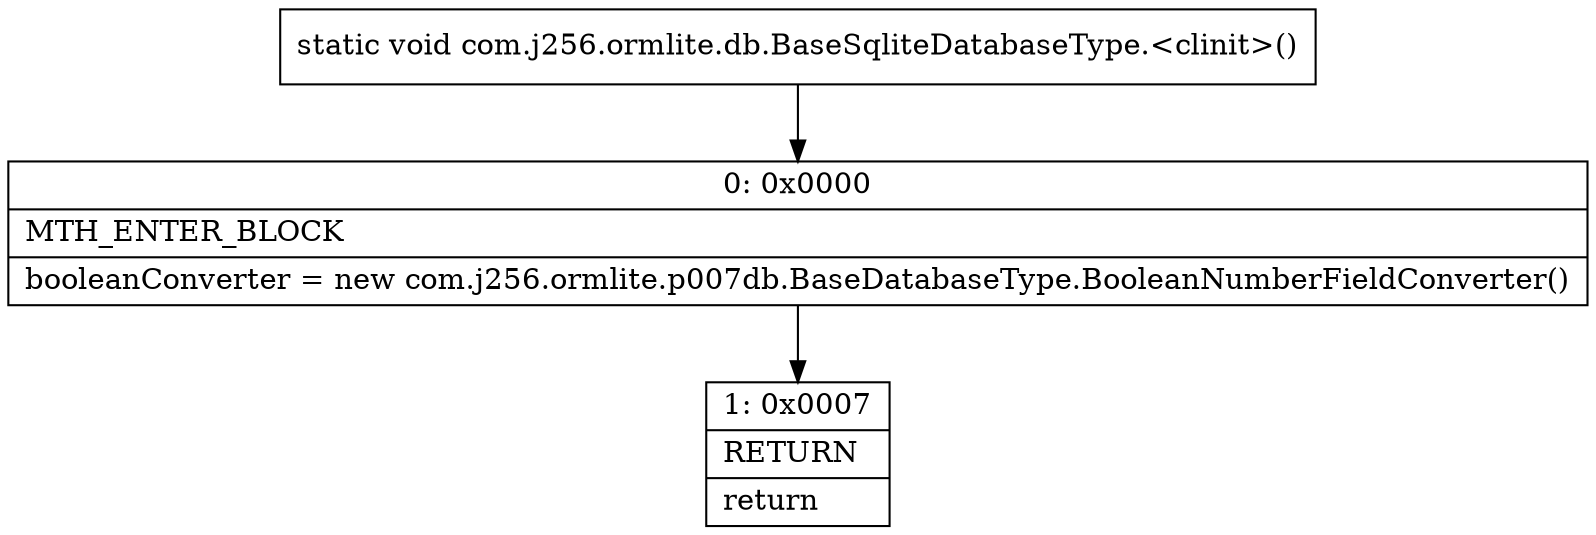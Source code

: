 digraph "CFG forcom.j256.ormlite.db.BaseSqliteDatabaseType.\<clinit\>()V" {
Node_0 [shape=record,label="{0\:\ 0x0000|MTH_ENTER_BLOCK\l|booleanConverter = new com.j256.ormlite.p007db.BaseDatabaseType.BooleanNumberFieldConverter()\l}"];
Node_1 [shape=record,label="{1\:\ 0x0007|RETURN\l|return\l}"];
MethodNode[shape=record,label="{static void com.j256.ormlite.db.BaseSqliteDatabaseType.\<clinit\>() }"];
MethodNode -> Node_0;
Node_0 -> Node_1;
}

